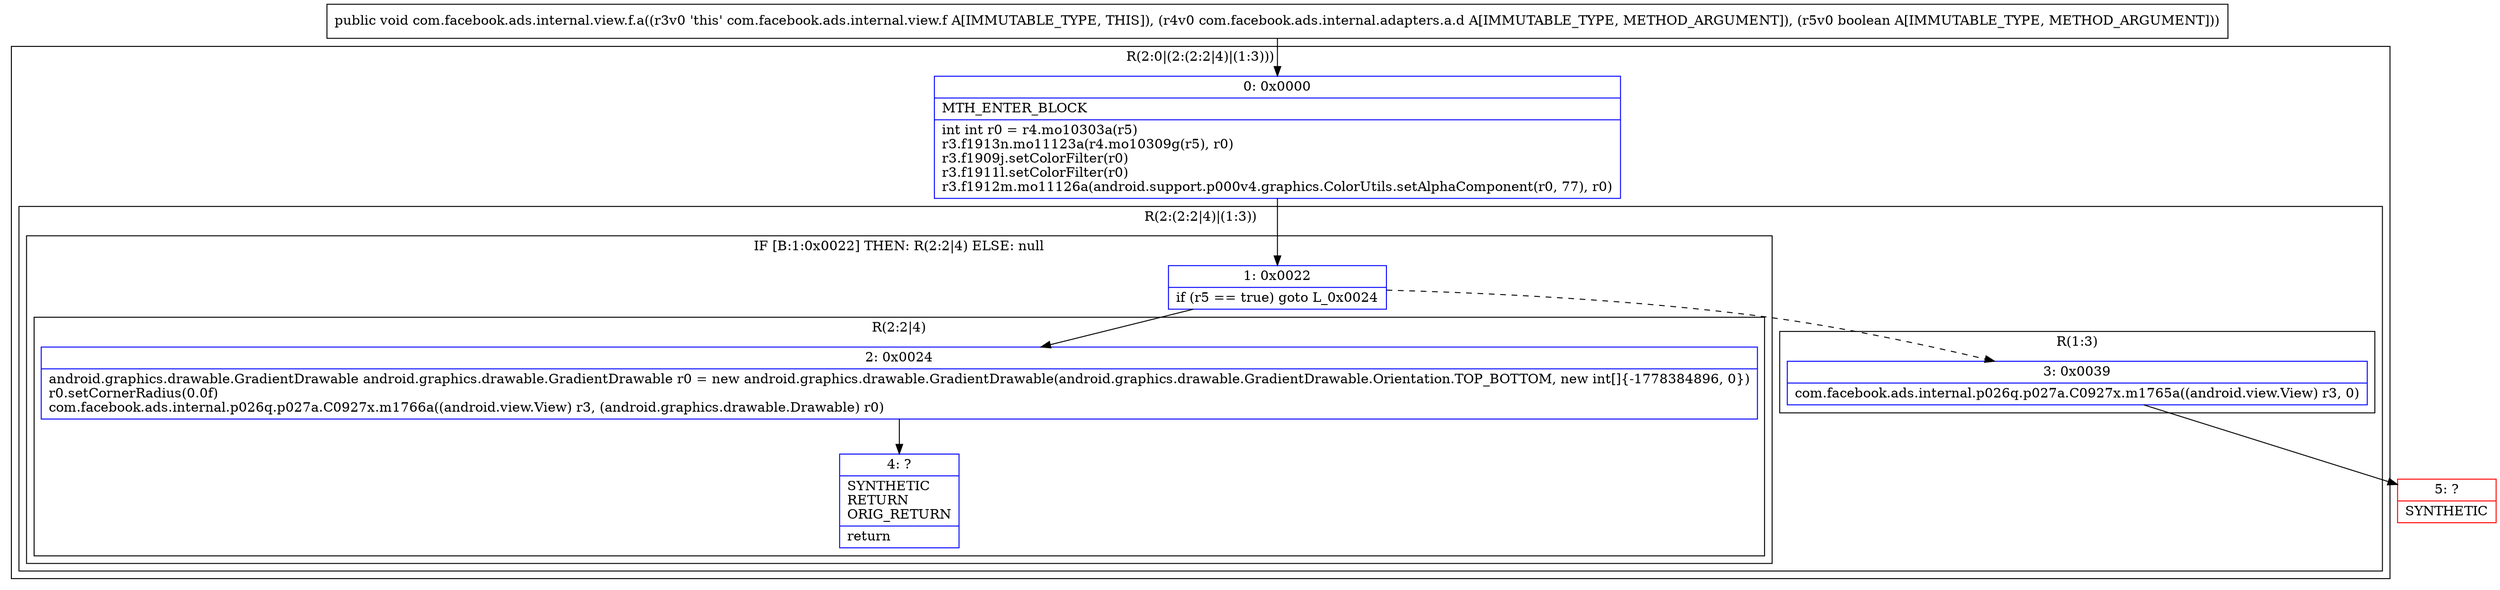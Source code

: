 digraph "CFG forcom.facebook.ads.internal.view.f.a(Lcom\/facebook\/ads\/internal\/adapters\/a\/d;Z)V" {
subgraph cluster_Region_1779047953 {
label = "R(2:0|(2:(2:2|4)|(1:3)))";
node [shape=record,color=blue];
Node_0 [shape=record,label="{0\:\ 0x0000|MTH_ENTER_BLOCK\l|int int r0 = r4.mo10303a(r5)\lr3.f1913n.mo11123a(r4.mo10309g(r5), r0)\lr3.f1909j.setColorFilter(r0)\lr3.f1911l.setColorFilter(r0)\lr3.f1912m.mo11126a(android.support.p000v4.graphics.ColorUtils.setAlphaComponent(r0, 77), r0)\l}"];
subgraph cluster_Region_1192808228 {
label = "R(2:(2:2|4)|(1:3))";
node [shape=record,color=blue];
subgraph cluster_IfRegion_710393809 {
label = "IF [B:1:0x0022] THEN: R(2:2|4) ELSE: null";
node [shape=record,color=blue];
Node_1 [shape=record,label="{1\:\ 0x0022|if (r5 == true) goto L_0x0024\l}"];
subgraph cluster_Region_1861303059 {
label = "R(2:2|4)";
node [shape=record,color=blue];
Node_2 [shape=record,label="{2\:\ 0x0024|android.graphics.drawable.GradientDrawable android.graphics.drawable.GradientDrawable r0 = new android.graphics.drawable.GradientDrawable(android.graphics.drawable.GradientDrawable.Orientation.TOP_BOTTOM, new int[]\{\-1778384896, 0\})\lr0.setCornerRadius(0.0f)\lcom.facebook.ads.internal.p026q.p027a.C0927x.m1766a((android.view.View) r3, (android.graphics.drawable.Drawable) r0)\l}"];
Node_4 [shape=record,label="{4\:\ ?|SYNTHETIC\lRETURN\lORIG_RETURN\l|return\l}"];
}
}
subgraph cluster_Region_1970961679 {
label = "R(1:3)";
node [shape=record,color=blue];
Node_3 [shape=record,label="{3\:\ 0x0039|com.facebook.ads.internal.p026q.p027a.C0927x.m1765a((android.view.View) r3, 0)\l}"];
}
}
}
Node_5 [shape=record,color=red,label="{5\:\ ?|SYNTHETIC\l}"];
MethodNode[shape=record,label="{public void com.facebook.ads.internal.view.f.a((r3v0 'this' com.facebook.ads.internal.view.f A[IMMUTABLE_TYPE, THIS]), (r4v0 com.facebook.ads.internal.adapters.a.d A[IMMUTABLE_TYPE, METHOD_ARGUMENT]), (r5v0 boolean A[IMMUTABLE_TYPE, METHOD_ARGUMENT])) }"];
MethodNode -> Node_0;
Node_0 -> Node_1;
Node_1 -> Node_2;
Node_1 -> Node_3[style=dashed];
Node_2 -> Node_4;
Node_3 -> Node_5;
}


